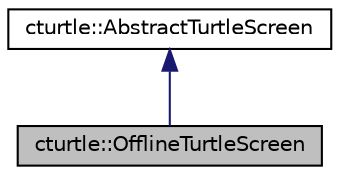 digraph "cturtle::OfflineTurtleScreen"
{
  edge [fontname="Helvetica",fontsize="10",labelfontname="Helvetica",labelfontsize="10"];
  node [fontname="Helvetica",fontsize="10",shape=record];
  Node0 [label="cturtle::OfflineTurtleScreen",height=0.2,width=0.4,color="black", fillcolor="grey75", style="filled", fontcolor="black"];
  Node1 -> Node0 [dir="back",color="midnightblue",fontsize="10",style="solid",fontname="Helvetica"];
  Node1 [label="cturtle::AbstractTurtleScreen",height=0.2,width=0.4,color="black", fillcolor="white", style="filled",URL="$classcturtle_1_1AbstractTurtleScreen.html"];
}
